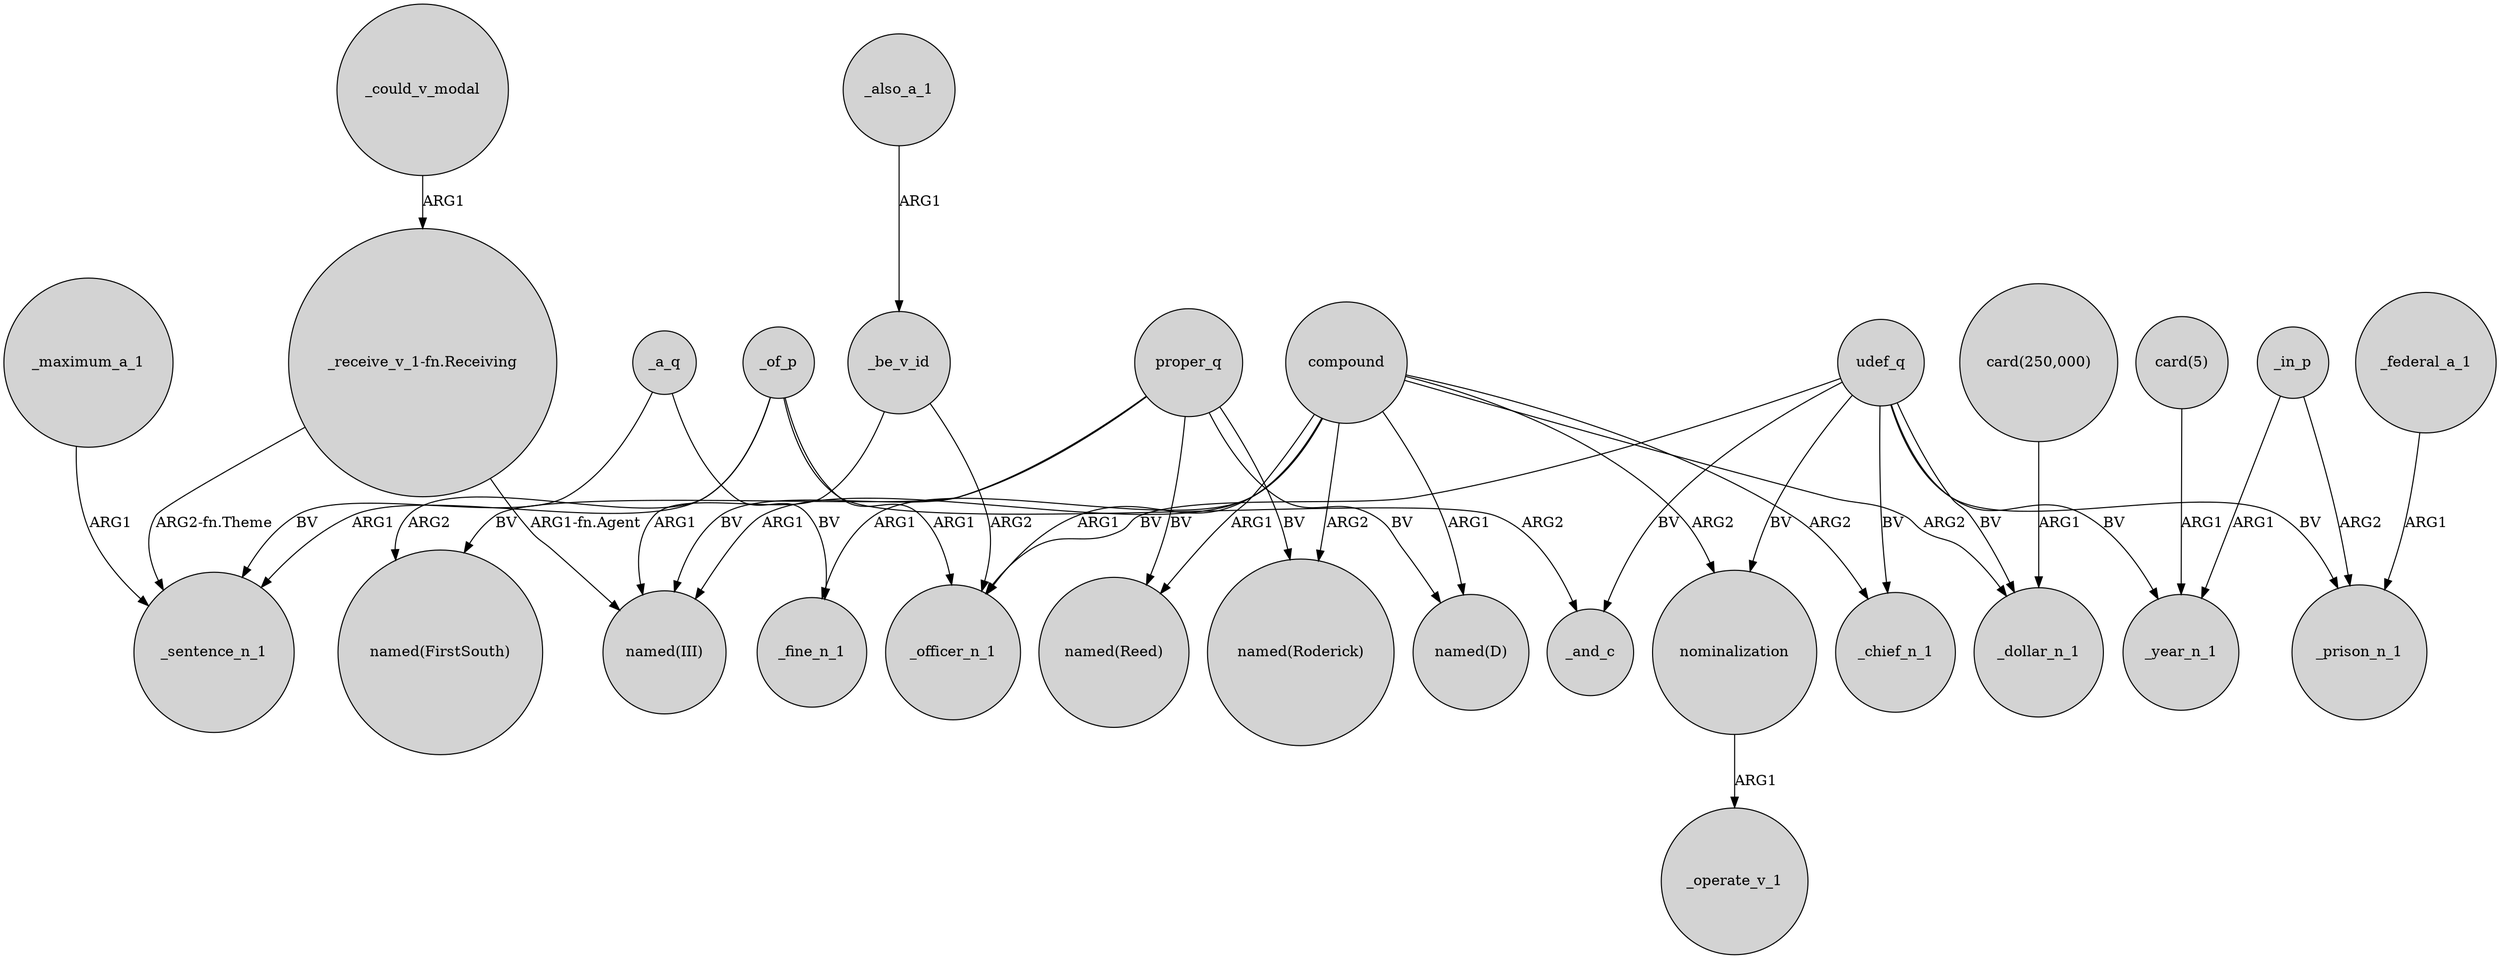 digraph {
	node [shape=circle style=filled]
	_a_q -> _sentence_n_1 [label=BV]
	nominalization -> _operate_v_1 [label=ARG1]
	compound -> "named(Reed)" [label=ARG1]
	"card(5)" -> _year_n_1 [label=ARG1]
	_a_q -> _fine_n_1 [label=BV]
	proper_q -> "named(Reed)" [label=BV]
	_in_p -> _year_n_1 [label=ARG1]
	_of_p -> _and_c [label=ARG2]
	"_receive_v_1-fn.Receiving" -> "named(III)" [label="ARG1-fn.Agent"]
	compound -> nominalization [label=ARG2]
	compound -> _chief_n_1 [label=ARG2]
	"_receive_v_1-fn.Receiving" -> _sentence_n_1 [label="ARG2-fn.Theme"]
	"card(250,000)" -> _dollar_n_1 [label=ARG1]
	compound -> _officer_n_1 [label=ARG1]
	_also_a_1 -> _be_v_id [label=ARG1]
	udef_q -> _chief_n_1 [label=BV]
	_federal_a_1 -> _prison_n_1 [label=ARG1]
	_in_p -> _prison_n_1 [label=ARG2]
	_could_v_modal -> "_receive_v_1-fn.Receiving" [label=ARG1]
	_of_p -> _sentence_n_1 [label=ARG1]
	udef_q -> _officer_n_1 [label=BV]
	compound -> _fine_n_1 [label=ARG1]
	udef_q -> nominalization [label=BV]
	compound -> "named(Roderick)" [label=ARG2]
	proper_q -> "named(Roderick)" [label=BV]
	proper_q -> "named(D)" [label=BV]
	_of_p -> _officer_n_1 [label=ARG1]
	udef_q -> _year_n_1 [label=BV]
	_be_v_id -> "named(III)" [label=ARG1]
	_of_p -> "named(FirstSouth)" [label=ARG2]
	compound -> _dollar_n_1 [label=ARG2]
	proper_q -> "named(III)" [label=BV]
	proper_q -> "named(FirstSouth)" [label=BV]
	udef_q -> _and_c [label=BV]
	_be_v_id -> _officer_n_1 [label=ARG2]
	compound -> "named(III)" [label=ARG1]
	udef_q -> _prison_n_1 [label=BV]
	udef_q -> _dollar_n_1 [label=BV]
	compound -> "named(D)" [label=ARG1]
	_maximum_a_1 -> _sentence_n_1 [label=ARG1]
}
